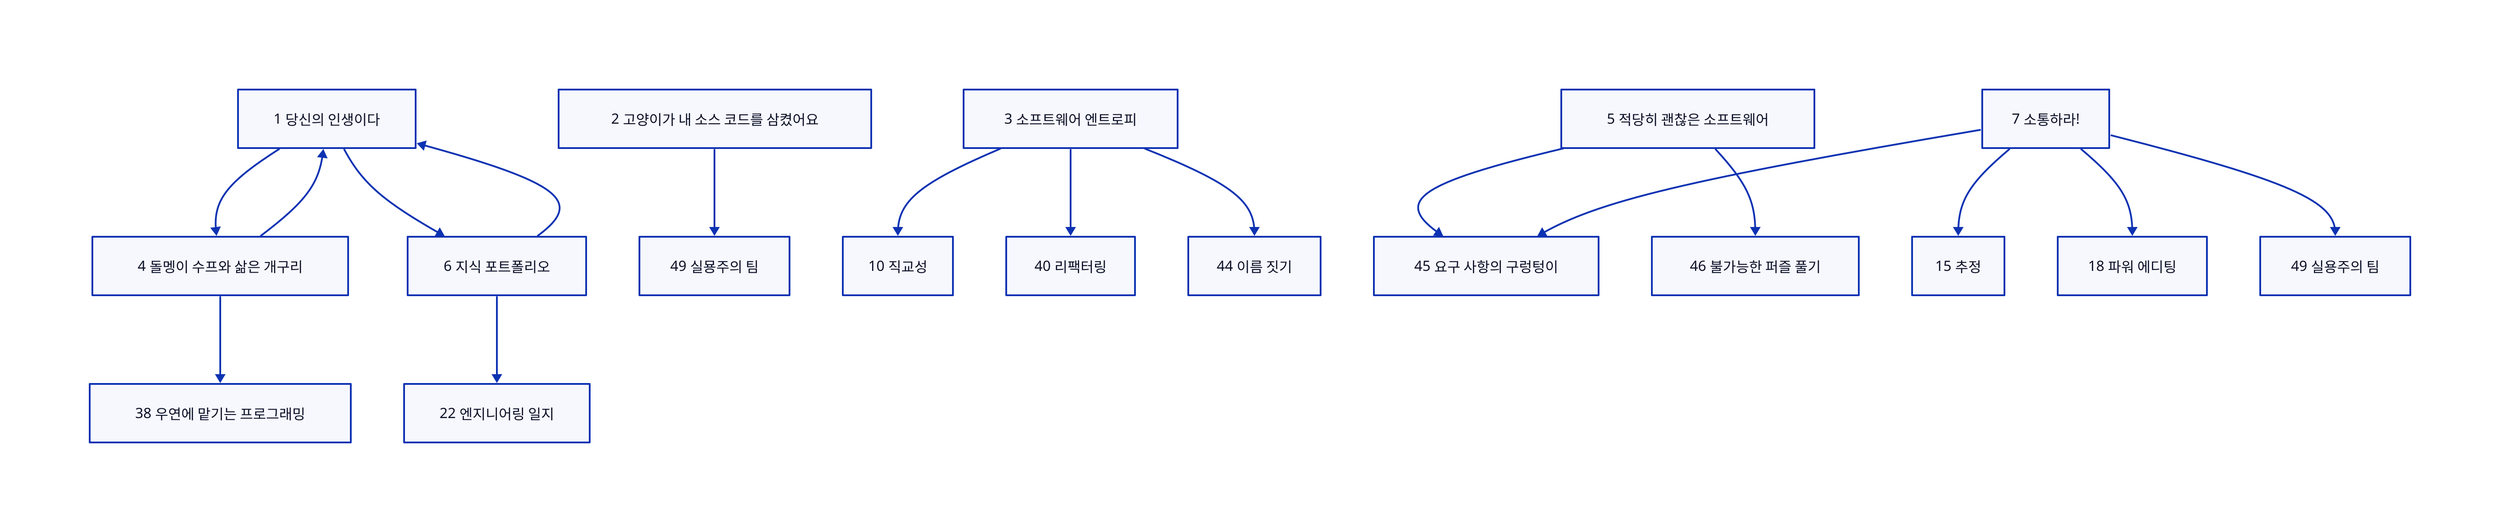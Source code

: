 1 당신의 인생이다 -> 4 돌멩이 수프와 삶은 개구리
1 당신의 인생이다 -> 6 지식 포트폴리오
2 고양이가 내 소스 코드를 삼켰어요 -> 49 실묭주의 팀
3 소프트웨어 엔트로피 -> 10 직교성
3 소프트웨어 엔트로피 -> 40 리팩터링
3 소프트웨어 엔트로피 -> 44 이름 짓기
4 돌멩이 수프와 삶은 개구리 -> 1 당신의 인생이다
4 돌멩이 수프와 삶은 개구리 -> 38 우연에 맡기는 프로그래밍
5 적당히 괜찮은 소프트웨어 -> 45 요구 사항의 구렁텅이
5 적당히 괜찮은 소프트웨어 -> 46 불가능한 퍼즐 풀기
6 지식 포트폴리오 -> 1 당신의 인생이다
6 지식 포트폴리오 -> 22 엔지니어링 일지
7 소통하라! -> 15 추정
7 소통하라! -> 18 파워 에디팅
7 소통하라! -> 45 요구 사항의 구렁텅이
7 소통하라! -> 49 실용주의 팀